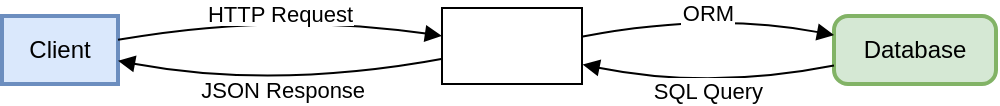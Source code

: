 <mxfile version="22.0.8" type="github">
  <diagram name="Страница — 1" id="uuPunn66r2rukF14f9i6">
    <mxGraphModel dx="1646" dy="433" grid="1" gridSize="10" guides="1" tooltips="1" connect="1" arrows="1" fold="1" page="1" pageScale="1" pageWidth="827" pageHeight="1169" math="0" shadow="0">
      <root>
        <mxCell id="0" />
        <mxCell id="1" parent="0" />
        <mxCell id="2" value="Client" style="whiteSpace=wrap;strokeWidth=2;fillColor=#dae8fc;strokeColor=#6c8ebf;" parent="1" vertex="1">
          <mxGeometry y="21" width="58" height="34" as="geometry" />
        </mxCell>
        <mxCell id="4" value="Database" style="rounded=1;absoluteArcSize=1;arcSize=14;whiteSpace=wrap;strokeWidth=2;fillColor=#d5e8d4;strokeColor=#82b366;" parent="1" vertex="1">
          <mxGeometry x="416" y="21" width="81" height="34" as="geometry" />
        </mxCell>
        <mxCell id="5" value="HTTP Request" style="curved=1;startArrow=none;endArrow=block;exitX=1.006;exitY=0.349;" parent="1" source="2" target="czhev17gwFyfPBeKOFzl-12" edge="1">
          <mxGeometry x="0.003" relative="1" as="geometry">
            <Array as="points">
              <mxPoint x="137" y="19" />
            </Array>
            <mxPoint x="215.429" y="32.307" as="targetPoint" />
            <mxPoint as="offset" />
          </mxGeometry>
        </mxCell>
        <mxCell id="6" value="JSON Response" style="curved=1;startArrow=none;endArrow=block;exitX=0.045;exitY=0.654;entryX=1.006;entryY=0.66;exitDx=0;exitDy=0;exitPerimeter=0;" parent="1" source="czhev17gwFyfPBeKOFzl-12" target="2" edge="1">
          <mxGeometry relative="1" as="geometry">
            <Array as="points">
              <mxPoint x="137" y="58" />
            </Array>
            <mxPoint x="215.517" y="44.247" as="sourcePoint" />
          </mxGeometry>
        </mxCell>
        <mxCell id="7" value="ORM" style="curved=1;startArrow=none;endArrow=block;exitX=1.005;exitY=0.405;entryX=-0.004;entryY=0.279;" parent="1" target="4" edge="1">
          <mxGeometry relative="1" as="geometry">
            <Array as="points">
              <mxPoint x="354" y="19" />
            </Array>
            <mxPoint x="290.405" y="31.301" as="sourcePoint" />
          </mxGeometry>
        </mxCell>
        <mxCell id="8" value="SQL Query" style="curved=1;startArrow=none;endArrow=block;exitX=-0.004;exitY=0.731;entryX=1.005;entryY=0.6;" parent="1" source="4" edge="1">
          <mxGeometry relative="1" as="geometry">
            <Array as="points">
              <mxPoint x="354" y="58" />
            </Array>
            <mxPoint x="290.304" y="45.238" as="targetPoint" />
          </mxGeometry>
        </mxCell>
        <mxCell id="czhev17gwFyfPBeKOFzl-12" value="" style="rounded=0;whiteSpace=wrap;html=1;" vertex="1" parent="1">
          <mxGeometry x="220" y="17" width="70" height="38" as="geometry" />
        </mxCell>
      </root>
    </mxGraphModel>
  </diagram>
</mxfile>
